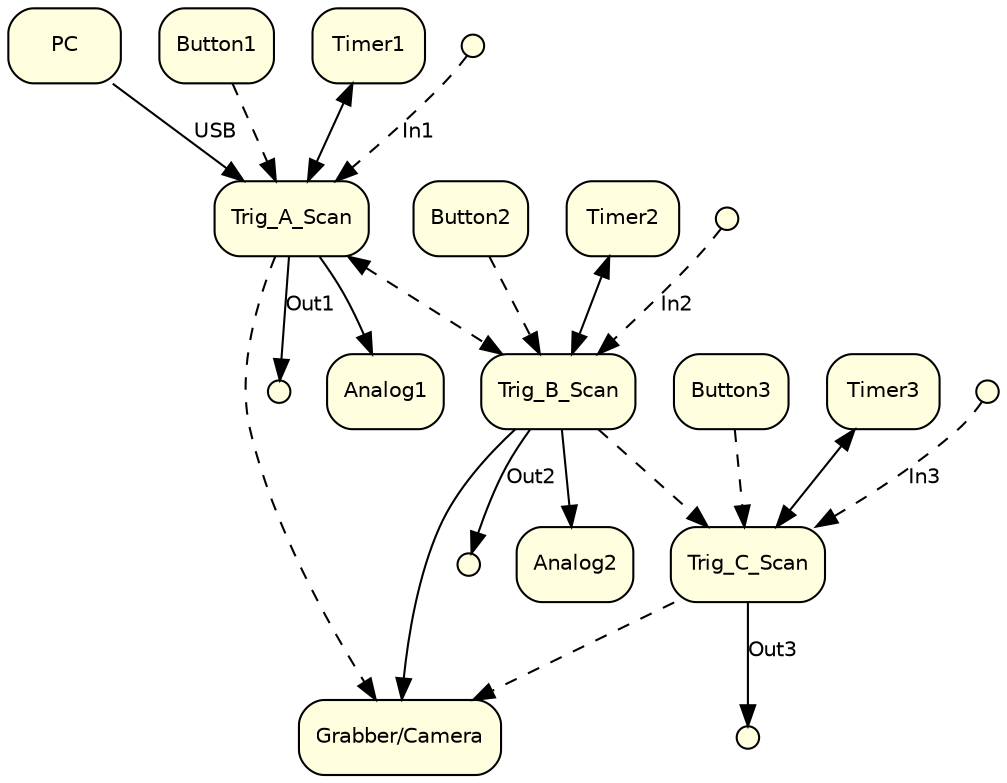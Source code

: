 digraph trigext{
	# splines = false;
	# splines = ortho;
	labeldistance = 0.0;
	 graph [fontname = "helvetica"];
	 node [fontname = "helvetica"];
	 edge [fontname = "helvetica"];

 	node	[shape=record, fontsize  = 10, style= "filled, rounded", fillcolor = lightyellow]
	edge [fontsize  = 10]
	PC [shape = box, pos = "5,-2.8!"]
	Grab[shape = box, label = "Grabber/Camera", pos = "3,-8!"]

	Button1 [shape = box, pos = "6.25,-3.25!"]
	Button2 [shape = box, pos = "6.25,-5.25!"]
	Button3 [shape = box, pos = "6.25,-7.25!"]
	Timer1 [shape = box, pos = "6.5,-4!"]
	Timer2 [shape = box, pos = "6.5,-6!"]
	Timer3 [shape = box, pos = "6.5,-8!"]
	Trigger1 [shape = box, label= Trig_A_Scan, pos = "5,-4!"]
	Trigger2 [shape = box, label= Trig_B_Scan, pos = "5,-6!"]
	Trigger3 [shape = box, label= Trig_C_Scan, pos = "5,-8!"]
	TrigIn1 [shape = point, width=.15, pos = "4.4, -3.5!"]
	TrigIn2 [shape = point, width=.15, pos = "4.8, -5.3!"]
	TrigIn3 [shape = point, width=.15, pos = "4.8, -7.3!"]
	TrigOut1 [shape = point, width=.15, pos = "6.25,-4.5!"]
	TrigOut2 [shape = point, width=.15, pos = "6.25,-6.5!"]
	TrigOut3 [shape = point, width=.15, pos = "6.25,-8.5!"]
	Analog1 [shape = box, pos = "3,-4!"]
	Analog2 [shape = box, pos = "3,-6!"]

	Trigger1 -> Trigger2 [ dir = "both", style="dashed"]
	Trigger2 -> Trigger3 [style="dashed"]
	Trigger1 -> Grab [style="dashed"]
	Trigger2 -> Grab
	Trigger3 -> Grab [style="dashed"]
	PC	-> Trigger1 [label = "USB", fontsize  = 10]

	Timer1	-> Trigger1[dir = both]
	Timer2	-> Trigger2[dir = both]
	Timer3	-> Trigger3[dir = both]
	Trigger1	-> Analog1  
	Trigger2	-> Analog2
	TrigIn1 -> Trigger1 [label = "In1", style="dashed"]
	TrigIn2 -> Trigger2 [label = "In2", style="dashed"]
	TrigIn3 -> Trigger3 [label = "In3", style="dashed"]

	Trigger1 -> TrigOut1[label = "Out1"]
	Trigger2 -> TrigOut2[label = "Out2"]
	Trigger3 -> TrigOut3[label = "Out3"]

	Button1 -> Trigger1 [style="dashed"]
	Button2 -> Trigger2 [style="dashed"]
	Button3 -> Trigger3 [style="dashed"]

}
